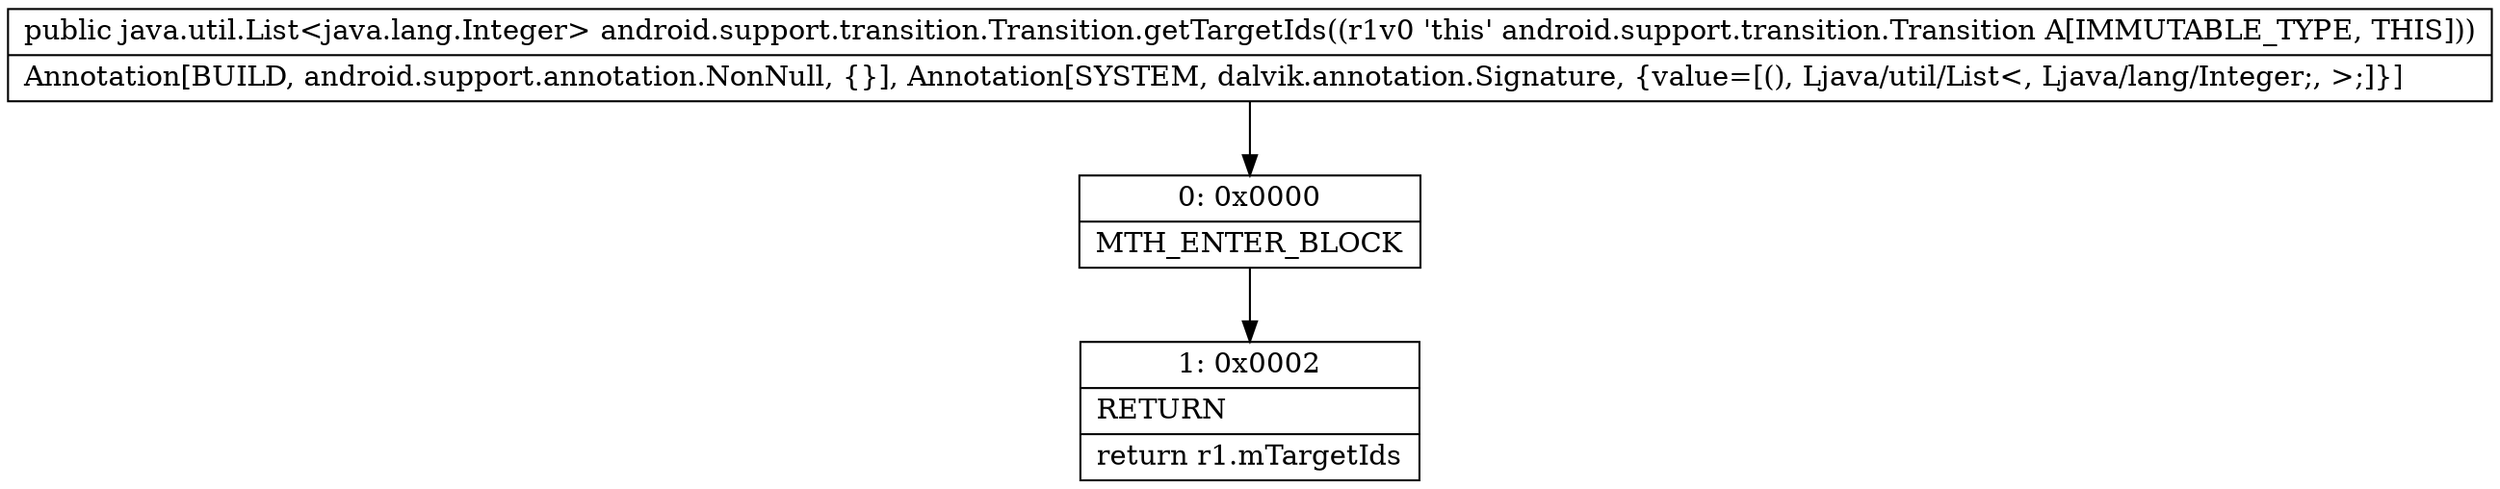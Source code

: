 digraph "CFG forandroid.support.transition.Transition.getTargetIds()Ljava\/util\/List;" {
Node_0 [shape=record,label="{0\:\ 0x0000|MTH_ENTER_BLOCK\l}"];
Node_1 [shape=record,label="{1\:\ 0x0002|RETURN\l|return r1.mTargetIds\l}"];
MethodNode[shape=record,label="{public java.util.List\<java.lang.Integer\> android.support.transition.Transition.getTargetIds((r1v0 'this' android.support.transition.Transition A[IMMUTABLE_TYPE, THIS]))  | Annotation[BUILD, android.support.annotation.NonNull, \{\}], Annotation[SYSTEM, dalvik.annotation.Signature, \{value=[(), Ljava\/util\/List\<, Ljava\/lang\/Integer;, \>;]\}]\l}"];
MethodNode -> Node_0;
Node_0 -> Node_1;
}

